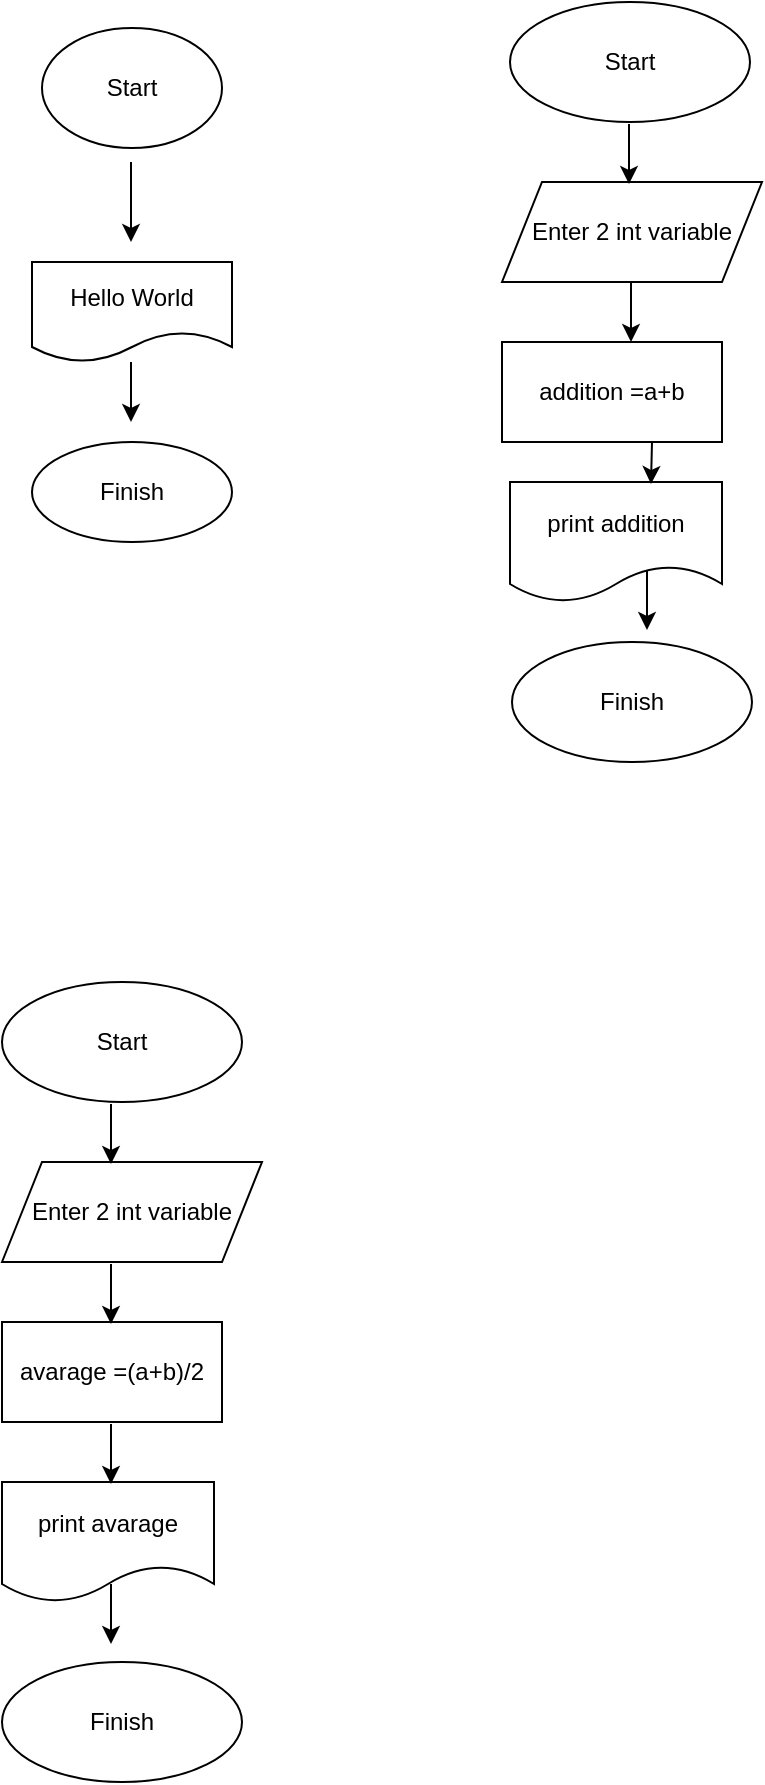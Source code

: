 <mxfile version="15.6.8" type="github">
  <diagram id="C5RBs43oDa-KdzZeNtuy" name="Page-1">
    <mxGraphModel dx="460" dy="780" grid="1" gridSize="10" guides="1" tooltips="1" connect="1" arrows="1" fold="1" page="1" pageScale="1" pageWidth="827" pageHeight="1169" math="0" shadow="0">
      <root>
        <mxCell id="WIyWlLk6GJQsqaUBKTNV-0" />
        <mxCell id="WIyWlLk6GJQsqaUBKTNV-1" parent="WIyWlLk6GJQsqaUBKTNV-0" />
        <mxCell id="6AsahDRtnpimWXFHmOEH-0" value="Start" style="ellipse;whiteSpace=wrap;html=1;" vertex="1" parent="WIyWlLk6GJQsqaUBKTNV-1">
          <mxGeometry x="60" y="33" width="90" height="60" as="geometry" />
        </mxCell>
        <mxCell id="6AsahDRtnpimWXFHmOEH-1" value="Hello World" style="shape=document;whiteSpace=wrap;html=1;boundedLbl=1;" vertex="1" parent="WIyWlLk6GJQsqaUBKTNV-1">
          <mxGeometry x="55" y="150" width="100" height="50" as="geometry" />
        </mxCell>
        <mxCell id="6AsahDRtnpimWXFHmOEH-3" value="" style="endArrow=classic;html=1;rounded=0;" edge="1" parent="WIyWlLk6GJQsqaUBKTNV-1">
          <mxGeometry width="50" height="50" relative="1" as="geometry">
            <mxPoint x="104.5" y="100" as="sourcePoint" />
            <mxPoint x="104.5" y="140" as="targetPoint" />
          </mxGeometry>
        </mxCell>
        <mxCell id="6AsahDRtnpimWXFHmOEH-4" value="" style="endArrow=classic;html=1;rounded=0;" edge="1" parent="WIyWlLk6GJQsqaUBKTNV-1">
          <mxGeometry width="50" height="50" relative="1" as="geometry">
            <mxPoint x="104.5" y="200" as="sourcePoint" />
            <mxPoint x="104.5" y="230" as="targetPoint" />
          </mxGeometry>
        </mxCell>
        <mxCell id="6AsahDRtnpimWXFHmOEH-5" value="Finish" style="ellipse;whiteSpace=wrap;html=1;" vertex="1" parent="WIyWlLk6GJQsqaUBKTNV-1">
          <mxGeometry x="55" y="240" width="100" height="50" as="geometry" />
        </mxCell>
        <mxCell id="6AsahDRtnpimWXFHmOEH-6" value="Start" style="ellipse;whiteSpace=wrap;html=1;" vertex="1" parent="WIyWlLk6GJQsqaUBKTNV-1">
          <mxGeometry x="294" y="20" width="120" height="60" as="geometry" />
        </mxCell>
        <mxCell id="6AsahDRtnpimWXFHmOEH-8" value="Enter 2 int variable" style="shape=parallelogram;perimeter=parallelogramPerimeter;whiteSpace=wrap;html=1;fixedSize=1;" vertex="1" parent="WIyWlLk6GJQsqaUBKTNV-1">
          <mxGeometry x="290" y="110" width="130" height="50" as="geometry" />
        </mxCell>
        <mxCell id="6AsahDRtnpimWXFHmOEH-9" value="addition =a+b" style="rounded=0;whiteSpace=wrap;html=1;" vertex="1" parent="WIyWlLk6GJQsqaUBKTNV-1">
          <mxGeometry x="290" y="190" width="110" height="50" as="geometry" />
        </mxCell>
        <mxCell id="6AsahDRtnpimWXFHmOEH-10" value="print addition" style="shape=document;whiteSpace=wrap;html=1;boundedLbl=1;" vertex="1" parent="WIyWlLk6GJQsqaUBKTNV-1">
          <mxGeometry x="294" y="260" width="106" height="60" as="geometry" />
        </mxCell>
        <mxCell id="6AsahDRtnpimWXFHmOEH-11" value="Finish" style="ellipse;whiteSpace=wrap;html=1;" vertex="1" parent="WIyWlLk6GJQsqaUBKTNV-1">
          <mxGeometry x="295" y="340" width="120" height="60" as="geometry" />
        </mxCell>
        <mxCell id="6AsahDRtnpimWXFHmOEH-12" value="Start" style="ellipse;whiteSpace=wrap;html=1;" vertex="1" parent="WIyWlLk6GJQsqaUBKTNV-1">
          <mxGeometry x="40" y="510" width="120" height="60" as="geometry" />
        </mxCell>
        <mxCell id="6AsahDRtnpimWXFHmOEH-13" value="Enter 2 int variable" style="shape=parallelogram;perimeter=parallelogramPerimeter;whiteSpace=wrap;html=1;fixedSize=1;" vertex="1" parent="WIyWlLk6GJQsqaUBKTNV-1">
          <mxGeometry x="40" y="600" width="130" height="50" as="geometry" />
        </mxCell>
        <mxCell id="6AsahDRtnpimWXFHmOEH-14" value="avarage =(a+b)/2" style="rounded=0;whiteSpace=wrap;html=1;" vertex="1" parent="WIyWlLk6GJQsqaUBKTNV-1">
          <mxGeometry x="40" y="680" width="110" height="50" as="geometry" />
        </mxCell>
        <mxCell id="6AsahDRtnpimWXFHmOEH-15" value="print avarage" style="shape=document;whiteSpace=wrap;html=1;boundedLbl=1;" vertex="1" parent="WIyWlLk6GJQsqaUBKTNV-1">
          <mxGeometry x="40" y="760" width="106" height="60" as="geometry" />
        </mxCell>
        <mxCell id="6AsahDRtnpimWXFHmOEH-16" value="Finish" style="ellipse;whiteSpace=wrap;html=1;" vertex="1" parent="WIyWlLk6GJQsqaUBKTNV-1">
          <mxGeometry x="40" y="850" width="120" height="60" as="geometry" />
        </mxCell>
        <mxCell id="6AsahDRtnpimWXFHmOEH-17" value="" style="endArrow=classic;html=1;rounded=0;" edge="1" parent="WIyWlLk6GJQsqaUBKTNV-1">
          <mxGeometry width="50" height="50" relative="1" as="geometry">
            <mxPoint x="94.5" y="571" as="sourcePoint" />
            <mxPoint x="94.5" y="601" as="targetPoint" />
          </mxGeometry>
        </mxCell>
        <mxCell id="6AsahDRtnpimWXFHmOEH-18" value="" style="endArrow=classic;html=1;rounded=0;" edge="1" parent="WIyWlLk6GJQsqaUBKTNV-1">
          <mxGeometry width="50" height="50" relative="1" as="geometry">
            <mxPoint x="94.5" y="651" as="sourcePoint" />
            <mxPoint x="94.5" y="681" as="targetPoint" />
          </mxGeometry>
        </mxCell>
        <mxCell id="6AsahDRtnpimWXFHmOEH-19" value="" style="endArrow=classic;html=1;rounded=0;" edge="1" parent="WIyWlLk6GJQsqaUBKTNV-1">
          <mxGeometry width="50" height="50" relative="1" as="geometry">
            <mxPoint x="94.5" y="731" as="sourcePoint" />
            <mxPoint x="94.5" y="761" as="targetPoint" />
          </mxGeometry>
        </mxCell>
        <mxCell id="6AsahDRtnpimWXFHmOEH-20" value="" style="endArrow=classic;html=1;rounded=0;" edge="1" parent="WIyWlLk6GJQsqaUBKTNV-1">
          <mxGeometry width="50" height="50" relative="1" as="geometry">
            <mxPoint x="94.5" y="811" as="sourcePoint" />
            <mxPoint x="94.5" y="841" as="targetPoint" />
          </mxGeometry>
        </mxCell>
        <mxCell id="6AsahDRtnpimWXFHmOEH-21" value="" style="endArrow=classic;html=1;rounded=0;" edge="1" parent="WIyWlLk6GJQsqaUBKTNV-1">
          <mxGeometry width="50" height="50" relative="1" as="geometry">
            <mxPoint x="362.5" y="304" as="sourcePoint" />
            <mxPoint x="362.5" y="334" as="targetPoint" />
          </mxGeometry>
        </mxCell>
        <mxCell id="6AsahDRtnpimWXFHmOEH-22" value="" style="endArrow=classic;html=1;rounded=0;" edge="1" parent="WIyWlLk6GJQsqaUBKTNV-1">
          <mxGeometry width="50" height="50" relative="1" as="geometry">
            <mxPoint x="365" y="240" as="sourcePoint" />
            <mxPoint x="364.5" y="261" as="targetPoint" />
          </mxGeometry>
        </mxCell>
        <mxCell id="6AsahDRtnpimWXFHmOEH-23" value="" style="endArrow=classic;html=1;rounded=0;" edge="1" parent="WIyWlLk6GJQsqaUBKTNV-1">
          <mxGeometry width="50" height="50" relative="1" as="geometry">
            <mxPoint x="354.5" y="160" as="sourcePoint" />
            <mxPoint x="354.5" y="190" as="targetPoint" />
          </mxGeometry>
        </mxCell>
        <mxCell id="6AsahDRtnpimWXFHmOEH-24" value="" style="endArrow=classic;html=1;rounded=0;" edge="1" parent="WIyWlLk6GJQsqaUBKTNV-1">
          <mxGeometry width="50" height="50" relative="1" as="geometry">
            <mxPoint x="353.5" y="81" as="sourcePoint" />
            <mxPoint x="353.5" y="111" as="targetPoint" />
          </mxGeometry>
        </mxCell>
      </root>
    </mxGraphModel>
  </diagram>
</mxfile>
